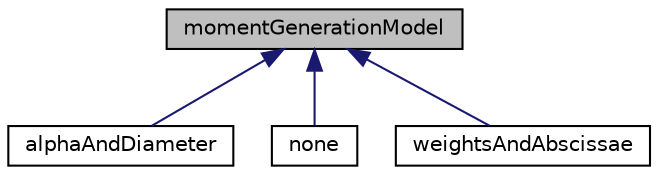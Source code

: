 digraph "momentGenerationModel"
{
  bgcolor="transparent";
  edge [fontname="Helvetica",fontsize="10",labelfontname="Helvetica",labelfontsize="10"];
  node [fontname="Helvetica",fontsize="10",shape=record];
  Node1 [label="momentGenerationModel",height=0.2,width=0.4,color="black", fillcolor="grey75", style="filled", fontcolor="black"];
  Node1 -> Node2 [dir="back",color="midnightblue",fontsize="10",style="solid",fontname="Helvetica"];
  Node2 [label="alphaAndDiameter",height=0.2,width=0.4,color="black",URL="$a00003.html"];
  Node1 -> Node3 [dir="back",color="midnightblue",fontsize="10",style="solid",fontname="Helvetica"];
  Node3 [label="none",height=0.2,width=0.4,color="black",URL="$a00112.html",tooltip="Moments are read directly from the dictionary to create the moment fields. "];
  Node1 -> Node4 [dir="back",color="midnightblue",fontsize="10",style="solid",fontname="Helvetica"];
  Node4 [label="weightsAndAbscissae",height=0.2,width=0.4,color="black",URL="$a00185.html",tooltip="Moment generation done using volume fraction, density, and bubble diameter. "];
}

